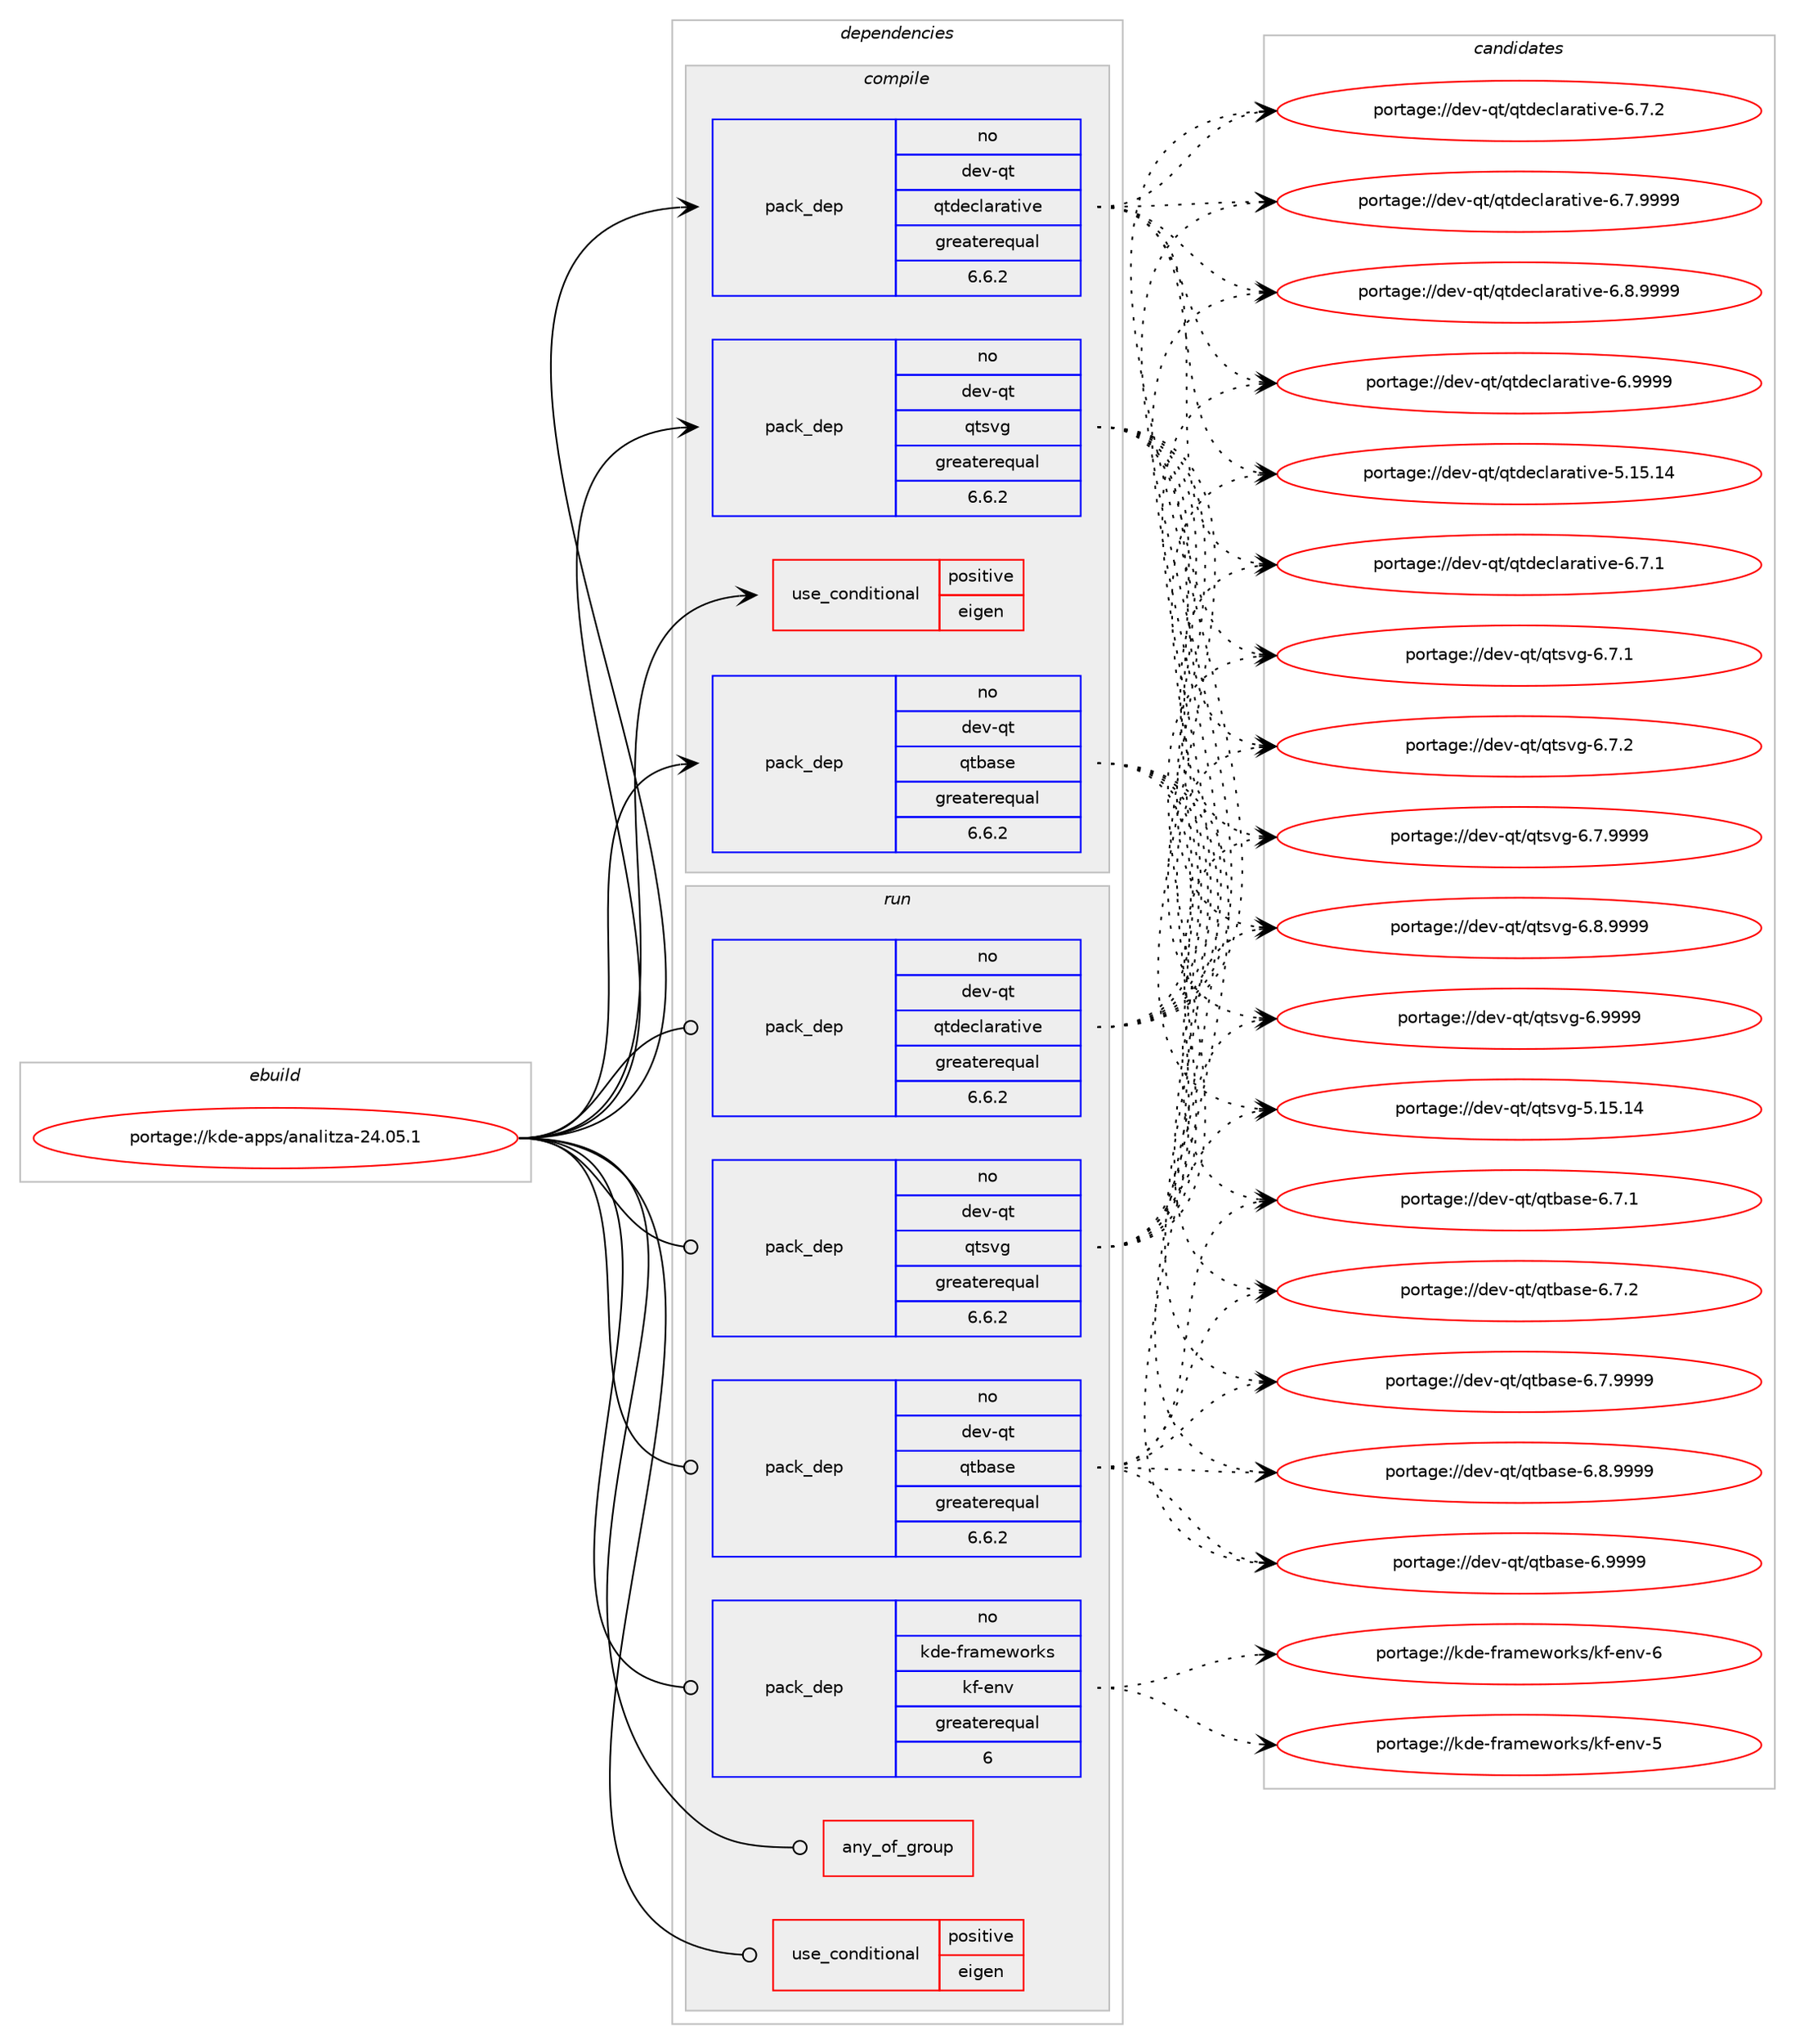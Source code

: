digraph prolog {

# *************
# Graph options
# *************

newrank=true;
concentrate=true;
compound=true;
graph [rankdir=LR,fontname=Helvetica,fontsize=10,ranksep=1.5];#, ranksep=2.5, nodesep=0.2];
edge  [arrowhead=vee];
node  [fontname=Helvetica,fontsize=10];

# **********
# The ebuild
# **********

subgraph cluster_leftcol {
color=gray;
rank=same;
label=<<i>ebuild</i>>;
id [label="portage://kde-apps/analitza-24.05.1", color=red, width=4, href="../kde-apps/analitza-24.05.1.svg"];
}

# ****************
# The dependencies
# ****************

subgraph cluster_midcol {
color=gray;
label=<<i>dependencies</i>>;
subgraph cluster_compile {
fillcolor="#eeeeee";
style=filled;
label=<<i>compile</i>>;
subgraph cond65296 {
dependency122875 [label=<<TABLE BORDER="0" CELLBORDER="1" CELLSPACING="0" CELLPADDING="4"><TR><TD ROWSPAN="3" CELLPADDING="10">use_conditional</TD></TR><TR><TD>positive</TD></TR><TR><TD>eigen</TD></TR></TABLE>>, shape=none, color=red];
# *** BEGIN UNKNOWN DEPENDENCY TYPE (TODO) ***
# dependency122875 -> package_dependency(portage://kde-apps/analitza-24.05.1,install,no,dev-cpp,eigen,none,[,,],[slot(3)],[])
# *** END UNKNOWN DEPENDENCY TYPE (TODO) ***

}
id:e -> dependency122875:w [weight=20,style="solid",arrowhead="vee"];
subgraph pack55964 {
dependency122876 [label=<<TABLE BORDER="0" CELLBORDER="1" CELLSPACING="0" CELLPADDING="4" WIDTH="220"><TR><TD ROWSPAN="6" CELLPADDING="30">pack_dep</TD></TR><TR><TD WIDTH="110">no</TD></TR><TR><TD>dev-qt</TD></TR><TR><TD>qtbase</TD></TR><TR><TD>greaterequal</TD></TR><TR><TD>6.6.2</TD></TR></TABLE>>, shape=none, color=blue];
}
id:e -> dependency122876:w [weight=20,style="solid",arrowhead="vee"];
# *** BEGIN UNKNOWN DEPENDENCY TYPE (TODO) ***
# id -> package_dependency(portage://kde-apps/analitza-24.05.1,install,no,dev-qt,qtbase,none,[,,],[slot(6)],[])
# *** END UNKNOWN DEPENDENCY TYPE (TODO) ***

subgraph pack55965 {
dependency122877 [label=<<TABLE BORDER="0" CELLBORDER="1" CELLSPACING="0" CELLPADDING="4" WIDTH="220"><TR><TD ROWSPAN="6" CELLPADDING="30">pack_dep</TD></TR><TR><TD WIDTH="110">no</TD></TR><TR><TD>dev-qt</TD></TR><TR><TD>qtdeclarative</TD></TR><TR><TD>greaterequal</TD></TR><TR><TD>6.6.2</TD></TR></TABLE>>, shape=none, color=blue];
}
id:e -> dependency122877:w [weight=20,style="solid",arrowhead="vee"];
subgraph pack55966 {
dependency122878 [label=<<TABLE BORDER="0" CELLBORDER="1" CELLSPACING="0" CELLPADDING="4" WIDTH="220"><TR><TD ROWSPAN="6" CELLPADDING="30">pack_dep</TD></TR><TR><TD WIDTH="110">no</TD></TR><TR><TD>dev-qt</TD></TR><TR><TD>qtsvg</TD></TR><TR><TD>greaterequal</TD></TR><TR><TD>6.6.2</TD></TR></TABLE>>, shape=none, color=blue];
}
id:e -> dependency122878:w [weight=20,style="solid",arrowhead="vee"];
}
subgraph cluster_compileandrun {
fillcolor="#eeeeee";
style=filled;
label=<<i>compile and run</i>>;
}
subgraph cluster_run {
fillcolor="#eeeeee";
style=filled;
label=<<i>run</i>>;
subgraph any1463 {
dependency122879 [label=<<TABLE BORDER="0" CELLBORDER="1" CELLSPACING="0" CELLPADDING="4"><TR><TD CELLPADDING="10">any_of_group</TD></TR></TABLE>>, shape=none, color=red];# *** BEGIN UNKNOWN DEPENDENCY TYPE (TODO) ***
# dependency122879 -> package_dependency(portage://kde-apps/analitza-24.05.1,run,no,kde-frameworks,breeze-icons,none,[,,],any_different_slot,[])
# *** END UNKNOWN DEPENDENCY TYPE (TODO) ***

# *** BEGIN UNKNOWN DEPENDENCY TYPE (TODO) ***
# dependency122879 -> package_dependency(portage://kde-apps/analitza-24.05.1,run,no,kde-frameworks,oxygen-icons,none,[,,],any_different_slot,[])
# *** END UNKNOWN DEPENDENCY TYPE (TODO) ***

}
id:e -> dependency122879:w [weight=20,style="solid",arrowhead="odot"];
subgraph cond65297 {
dependency122880 [label=<<TABLE BORDER="0" CELLBORDER="1" CELLSPACING="0" CELLPADDING="4"><TR><TD ROWSPAN="3" CELLPADDING="10">use_conditional</TD></TR><TR><TD>positive</TD></TR><TR><TD>eigen</TD></TR></TABLE>>, shape=none, color=red];
# *** BEGIN UNKNOWN DEPENDENCY TYPE (TODO) ***
# dependency122880 -> package_dependency(portage://kde-apps/analitza-24.05.1,run,no,dev-cpp,eigen,none,[,,],[slot(3)],[])
# *** END UNKNOWN DEPENDENCY TYPE (TODO) ***

}
id:e -> dependency122880:w [weight=20,style="solid",arrowhead="odot"];
subgraph pack55967 {
dependency122881 [label=<<TABLE BORDER="0" CELLBORDER="1" CELLSPACING="0" CELLPADDING="4" WIDTH="220"><TR><TD ROWSPAN="6" CELLPADDING="30">pack_dep</TD></TR><TR><TD WIDTH="110">no</TD></TR><TR><TD>dev-qt</TD></TR><TR><TD>qtbase</TD></TR><TR><TD>greaterequal</TD></TR><TR><TD>6.6.2</TD></TR></TABLE>>, shape=none, color=blue];
}
id:e -> dependency122881:w [weight=20,style="solid",arrowhead="odot"];
# *** BEGIN UNKNOWN DEPENDENCY TYPE (TODO) ***
# id -> package_dependency(portage://kde-apps/analitza-24.05.1,run,no,dev-qt,qtbase,none,[,,],[slot(6)],[])
# *** END UNKNOWN DEPENDENCY TYPE (TODO) ***

subgraph pack55968 {
dependency122882 [label=<<TABLE BORDER="0" CELLBORDER="1" CELLSPACING="0" CELLPADDING="4" WIDTH="220"><TR><TD ROWSPAN="6" CELLPADDING="30">pack_dep</TD></TR><TR><TD WIDTH="110">no</TD></TR><TR><TD>dev-qt</TD></TR><TR><TD>qtdeclarative</TD></TR><TR><TD>greaterequal</TD></TR><TR><TD>6.6.2</TD></TR></TABLE>>, shape=none, color=blue];
}
id:e -> dependency122882:w [weight=20,style="solid",arrowhead="odot"];
subgraph pack55969 {
dependency122883 [label=<<TABLE BORDER="0" CELLBORDER="1" CELLSPACING="0" CELLPADDING="4" WIDTH="220"><TR><TD ROWSPAN="6" CELLPADDING="30">pack_dep</TD></TR><TR><TD WIDTH="110">no</TD></TR><TR><TD>dev-qt</TD></TR><TR><TD>qtsvg</TD></TR><TR><TD>greaterequal</TD></TR><TR><TD>6.6.2</TD></TR></TABLE>>, shape=none, color=blue];
}
id:e -> dependency122883:w [weight=20,style="solid",arrowhead="odot"];
subgraph pack55970 {
dependency122884 [label=<<TABLE BORDER="0" CELLBORDER="1" CELLSPACING="0" CELLPADDING="4" WIDTH="220"><TR><TD ROWSPAN="6" CELLPADDING="30">pack_dep</TD></TR><TR><TD WIDTH="110">no</TD></TR><TR><TD>kde-frameworks</TD></TR><TR><TD>kf-env</TD></TR><TR><TD>greaterequal</TD></TR><TR><TD>6</TD></TR></TABLE>>, shape=none, color=blue];
}
id:e -> dependency122884:w [weight=20,style="solid",arrowhead="odot"];
# *** BEGIN UNKNOWN DEPENDENCY TYPE (TODO) ***
# id -> package_dependency(portage://kde-apps/analitza-24.05.1,run,weak,kde-apps,analitza,none,[,,],[slot(5)],[])
# *** END UNKNOWN DEPENDENCY TYPE (TODO) ***

}
}

# **************
# The candidates
# **************

subgraph cluster_choices {
rank=same;
color=gray;
label=<<i>candidates</i>>;

subgraph choice55964 {
color=black;
nodesep=1;
choice10010111845113116471131169897115101455446554649 [label="portage://dev-qt/qtbase-6.7.1", color=red, width=4,href="../dev-qt/qtbase-6.7.1.svg"];
choice10010111845113116471131169897115101455446554650 [label="portage://dev-qt/qtbase-6.7.2", color=red, width=4,href="../dev-qt/qtbase-6.7.2.svg"];
choice10010111845113116471131169897115101455446554657575757 [label="portage://dev-qt/qtbase-6.7.9999", color=red, width=4,href="../dev-qt/qtbase-6.7.9999.svg"];
choice10010111845113116471131169897115101455446564657575757 [label="portage://dev-qt/qtbase-6.8.9999", color=red, width=4,href="../dev-qt/qtbase-6.8.9999.svg"];
choice1001011184511311647113116989711510145544657575757 [label="portage://dev-qt/qtbase-6.9999", color=red, width=4,href="../dev-qt/qtbase-6.9999.svg"];
dependency122876:e -> choice10010111845113116471131169897115101455446554649:w [style=dotted,weight="100"];
dependency122876:e -> choice10010111845113116471131169897115101455446554650:w [style=dotted,weight="100"];
dependency122876:e -> choice10010111845113116471131169897115101455446554657575757:w [style=dotted,weight="100"];
dependency122876:e -> choice10010111845113116471131169897115101455446564657575757:w [style=dotted,weight="100"];
dependency122876:e -> choice1001011184511311647113116989711510145544657575757:w [style=dotted,weight="100"];
}
subgraph choice55965 {
color=black;
nodesep=1;
choice10010111845113116471131161001019910897114971161051181014553464953464952 [label="portage://dev-qt/qtdeclarative-5.15.14", color=red, width=4,href="../dev-qt/qtdeclarative-5.15.14.svg"];
choice1001011184511311647113116100101991089711497116105118101455446554649 [label="portage://dev-qt/qtdeclarative-6.7.1", color=red, width=4,href="../dev-qt/qtdeclarative-6.7.1.svg"];
choice1001011184511311647113116100101991089711497116105118101455446554650 [label="portage://dev-qt/qtdeclarative-6.7.2", color=red, width=4,href="../dev-qt/qtdeclarative-6.7.2.svg"];
choice1001011184511311647113116100101991089711497116105118101455446554657575757 [label="portage://dev-qt/qtdeclarative-6.7.9999", color=red, width=4,href="../dev-qt/qtdeclarative-6.7.9999.svg"];
choice1001011184511311647113116100101991089711497116105118101455446564657575757 [label="portage://dev-qt/qtdeclarative-6.8.9999", color=red, width=4,href="../dev-qt/qtdeclarative-6.8.9999.svg"];
choice100101118451131164711311610010199108971149711610511810145544657575757 [label="portage://dev-qt/qtdeclarative-6.9999", color=red, width=4,href="../dev-qt/qtdeclarative-6.9999.svg"];
dependency122877:e -> choice10010111845113116471131161001019910897114971161051181014553464953464952:w [style=dotted,weight="100"];
dependency122877:e -> choice1001011184511311647113116100101991089711497116105118101455446554649:w [style=dotted,weight="100"];
dependency122877:e -> choice1001011184511311647113116100101991089711497116105118101455446554650:w [style=dotted,weight="100"];
dependency122877:e -> choice1001011184511311647113116100101991089711497116105118101455446554657575757:w [style=dotted,weight="100"];
dependency122877:e -> choice1001011184511311647113116100101991089711497116105118101455446564657575757:w [style=dotted,weight="100"];
dependency122877:e -> choice100101118451131164711311610010199108971149711610511810145544657575757:w [style=dotted,weight="100"];
}
subgraph choice55966 {
color=black;
nodesep=1;
choice10010111845113116471131161151181034553464953464952 [label="portage://dev-qt/qtsvg-5.15.14", color=red, width=4,href="../dev-qt/qtsvg-5.15.14.svg"];
choice1001011184511311647113116115118103455446554649 [label="portage://dev-qt/qtsvg-6.7.1", color=red, width=4,href="../dev-qt/qtsvg-6.7.1.svg"];
choice1001011184511311647113116115118103455446554650 [label="portage://dev-qt/qtsvg-6.7.2", color=red, width=4,href="../dev-qt/qtsvg-6.7.2.svg"];
choice1001011184511311647113116115118103455446554657575757 [label="portage://dev-qt/qtsvg-6.7.9999", color=red, width=4,href="../dev-qt/qtsvg-6.7.9999.svg"];
choice1001011184511311647113116115118103455446564657575757 [label="portage://dev-qt/qtsvg-6.8.9999", color=red, width=4,href="../dev-qt/qtsvg-6.8.9999.svg"];
choice100101118451131164711311611511810345544657575757 [label="portage://dev-qt/qtsvg-6.9999", color=red, width=4,href="../dev-qt/qtsvg-6.9999.svg"];
dependency122878:e -> choice10010111845113116471131161151181034553464953464952:w [style=dotted,weight="100"];
dependency122878:e -> choice1001011184511311647113116115118103455446554649:w [style=dotted,weight="100"];
dependency122878:e -> choice1001011184511311647113116115118103455446554650:w [style=dotted,weight="100"];
dependency122878:e -> choice1001011184511311647113116115118103455446554657575757:w [style=dotted,weight="100"];
dependency122878:e -> choice1001011184511311647113116115118103455446564657575757:w [style=dotted,weight="100"];
dependency122878:e -> choice100101118451131164711311611511810345544657575757:w [style=dotted,weight="100"];
}
subgraph choice55967 {
color=black;
nodesep=1;
choice10010111845113116471131169897115101455446554649 [label="portage://dev-qt/qtbase-6.7.1", color=red, width=4,href="../dev-qt/qtbase-6.7.1.svg"];
choice10010111845113116471131169897115101455446554650 [label="portage://dev-qt/qtbase-6.7.2", color=red, width=4,href="../dev-qt/qtbase-6.7.2.svg"];
choice10010111845113116471131169897115101455446554657575757 [label="portage://dev-qt/qtbase-6.7.9999", color=red, width=4,href="../dev-qt/qtbase-6.7.9999.svg"];
choice10010111845113116471131169897115101455446564657575757 [label="portage://dev-qt/qtbase-6.8.9999", color=red, width=4,href="../dev-qt/qtbase-6.8.9999.svg"];
choice1001011184511311647113116989711510145544657575757 [label="portage://dev-qt/qtbase-6.9999", color=red, width=4,href="../dev-qt/qtbase-6.9999.svg"];
dependency122881:e -> choice10010111845113116471131169897115101455446554649:w [style=dotted,weight="100"];
dependency122881:e -> choice10010111845113116471131169897115101455446554650:w [style=dotted,weight="100"];
dependency122881:e -> choice10010111845113116471131169897115101455446554657575757:w [style=dotted,weight="100"];
dependency122881:e -> choice10010111845113116471131169897115101455446564657575757:w [style=dotted,weight="100"];
dependency122881:e -> choice1001011184511311647113116989711510145544657575757:w [style=dotted,weight="100"];
}
subgraph choice55968 {
color=black;
nodesep=1;
choice10010111845113116471131161001019910897114971161051181014553464953464952 [label="portage://dev-qt/qtdeclarative-5.15.14", color=red, width=4,href="../dev-qt/qtdeclarative-5.15.14.svg"];
choice1001011184511311647113116100101991089711497116105118101455446554649 [label="portage://dev-qt/qtdeclarative-6.7.1", color=red, width=4,href="../dev-qt/qtdeclarative-6.7.1.svg"];
choice1001011184511311647113116100101991089711497116105118101455446554650 [label="portage://dev-qt/qtdeclarative-6.7.2", color=red, width=4,href="../dev-qt/qtdeclarative-6.7.2.svg"];
choice1001011184511311647113116100101991089711497116105118101455446554657575757 [label="portage://dev-qt/qtdeclarative-6.7.9999", color=red, width=4,href="../dev-qt/qtdeclarative-6.7.9999.svg"];
choice1001011184511311647113116100101991089711497116105118101455446564657575757 [label="portage://dev-qt/qtdeclarative-6.8.9999", color=red, width=4,href="../dev-qt/qtdeclarative-6.8.9999.svg"];
choice100101118451131164711311610010199108971149711610511810145544657575757 [label="portage://dev-qt/qtdeclarative-6.9999", color=red, width=4,href="../dev-qt/qtdeclarative-6.9999.svg"];
dependency122882:e -> choice10010111845113116471131161001019910897114971161051181014553464953464952:w [style=dotted,weight="100"];
dependency122882:e -> choice1001011184511311647113116100101991089711497116105118101455446554649:w [style=dotted,weight="100"];
dependency122882:e -> choice1001011184511311647113116100101991089711497116105118101455446554650:w [style=dotted,weight="100"];
dependency122882:e -> choice1001011184511311647113116100101991089711497116105118101455446554657575757:w [style=dotted,weight="100"];
dependency122882:e -> choice1001011184511311647113116100101991089711497116105118101455446564657575757:w [style=dotted,weight="100"];
dependency122882:e -> choice100101118451131164711311610010199108971149711610511810145544657575757:w [style=dotted,weight="100"];
}
subgraph choice55969 {
color=black;
nodesep=1;
choice10010111845113116471131161151181034553464953464952 [label="portage://dev-qt/qtsvg-5.15.14", color=red, width=4,href="../dev-qt/qtsvg-5.15.14.svg"];
choice1001011184511311647113116115118103455446554649 [label="portage://dev-qt/qtsvg-6.7.1", color=red, width=4,href="../dev-qt/qtsvg-6.7.1.svg"];
choice1001011184511311647113116115118103455446554650 [label="portage://dev-qt/qtsvg-6.7.2", color=red, width=4,href="../dev-qt/qtsvg-6.7.2.svg"];
choice1001011184511311647113116115118103455446554657575757 [label="portage://dev-qt/qtsvg-6.7.9999", color=red, width=4,href="../dev-qt/qtsvg-6.7.9999.svg"];
choice1001011184511311647113116115118103455446564657575757 [label="portage://dev-qt/qtsvg-6.8.9999", color=red, width=4,href="../dev-qt/qtsvg-6.8.9999.svg"];
choice100101118451131164711311611511810345544657575757 [label="portage://dev-qt/qtsvg-6.9999", color=red, width=4,href="../dev-qt/qtsvg-6.9999.svg"];
dependency122883:e -> choice10010111845113116471131161151181034553464953464952:w [style=dotted,weight="100"];
dependency122883:e -> choice1001011184511311647113116115118103455446554649:w [style=dotted,weight="100"];
dependency122883:e -> choice1001011184511311647113116115118103455446554650:w [style=dotted,weight="100"];
dependency122883:e -> choice1001011184511311647113116115118103455446554657575757:w [style=dotted,weight="100"];
dependency122883:e -> choice1001011184511311647113116115118103455446564657575757:w [style=dotted,weight="100"];
dependency122883:e -> choice100101118451131164711311611511810345544657575757:w [style=dotted,weight="100"];
}
subgraph choice55970 {
color=black;
nodesep=1;
choice107100101451021149710910111911111410711547107102451011101184553 [label="portage://kde-frameworks/kf-env-5", color=red, width=4,href="../kde-frameworks/kf-env-5.svg"];
choice107100101451021149710910111911111410711547107102451011101184554 [label="portage://kde-frameworks/kf-env-6", color=red, width=4,href="../kde-frameworks/kf-env-6.svg"];
dependency122884:e -> choice107100101451021149710910111911111410711547107102451011101184553:w [style=dotted,weight="100"];
dependency122884:e -> choice107100101451021149710910111911111410711547107102451011101184554:w [style=dotted,weight="100"];
}
}

}
